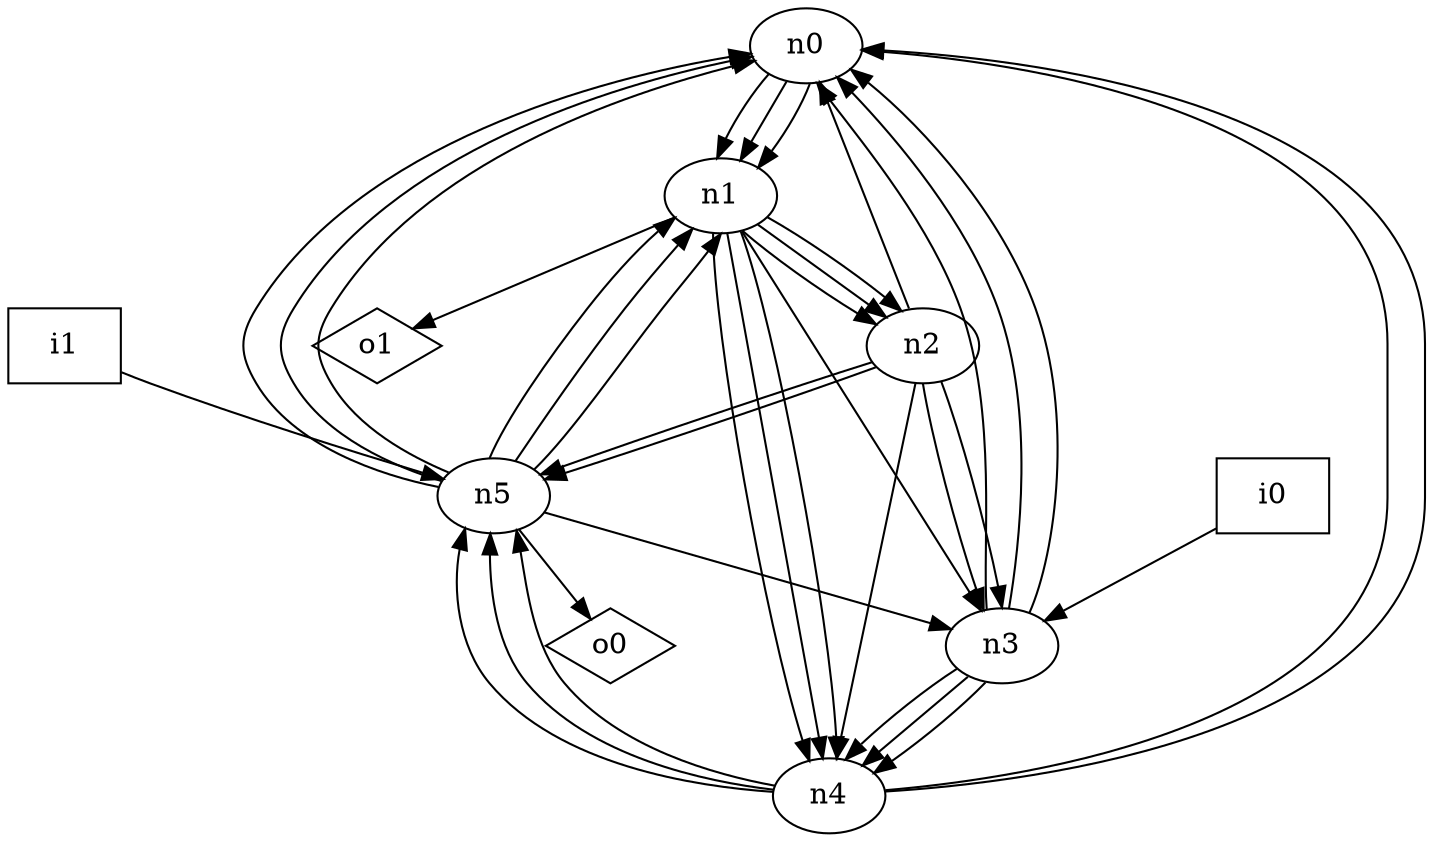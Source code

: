 digraph G {
n0 [label="n0"];
n1 [label="n1"];
n2 [label="n2"];
n3 [label="n3"];
n4 [label="n4"];
n5 [label="n5"];
n6 [label="i0",shape="box"];
n7 [label="i1",shape="box"];
n8 [label="o0",shape="diamond"];
n9 [label="o1",shape="diamond"];
n0 -> n1
n0 -> n1
n0 -> n1
n1 -> n2
n1 -> n2
n1 -> n2
n1 -> n3
n1 -> n4
n1 -> n4
n1 -> n4
n1 -> n9
n2 -> n0
n2 -> n3
n2 -> n3
n2 -> n4
n2 -> n5
n2 -> n5
n3 -> n0
n3 -> n0
n3 -> n0
n3 -> n4
n3 -> n4
n3 -> n4
n4 -> n0
n4 -> n0
n4 -> n5
n4 -> n5
n4 -> n5
n5 -> n0
n5 -> n0
n5 -> n0
n5 -> n1
n5 -> n1
n5 -> n1
n5 -> n3
n5 -> n8
n6 -> n3
n7 -> n5
}